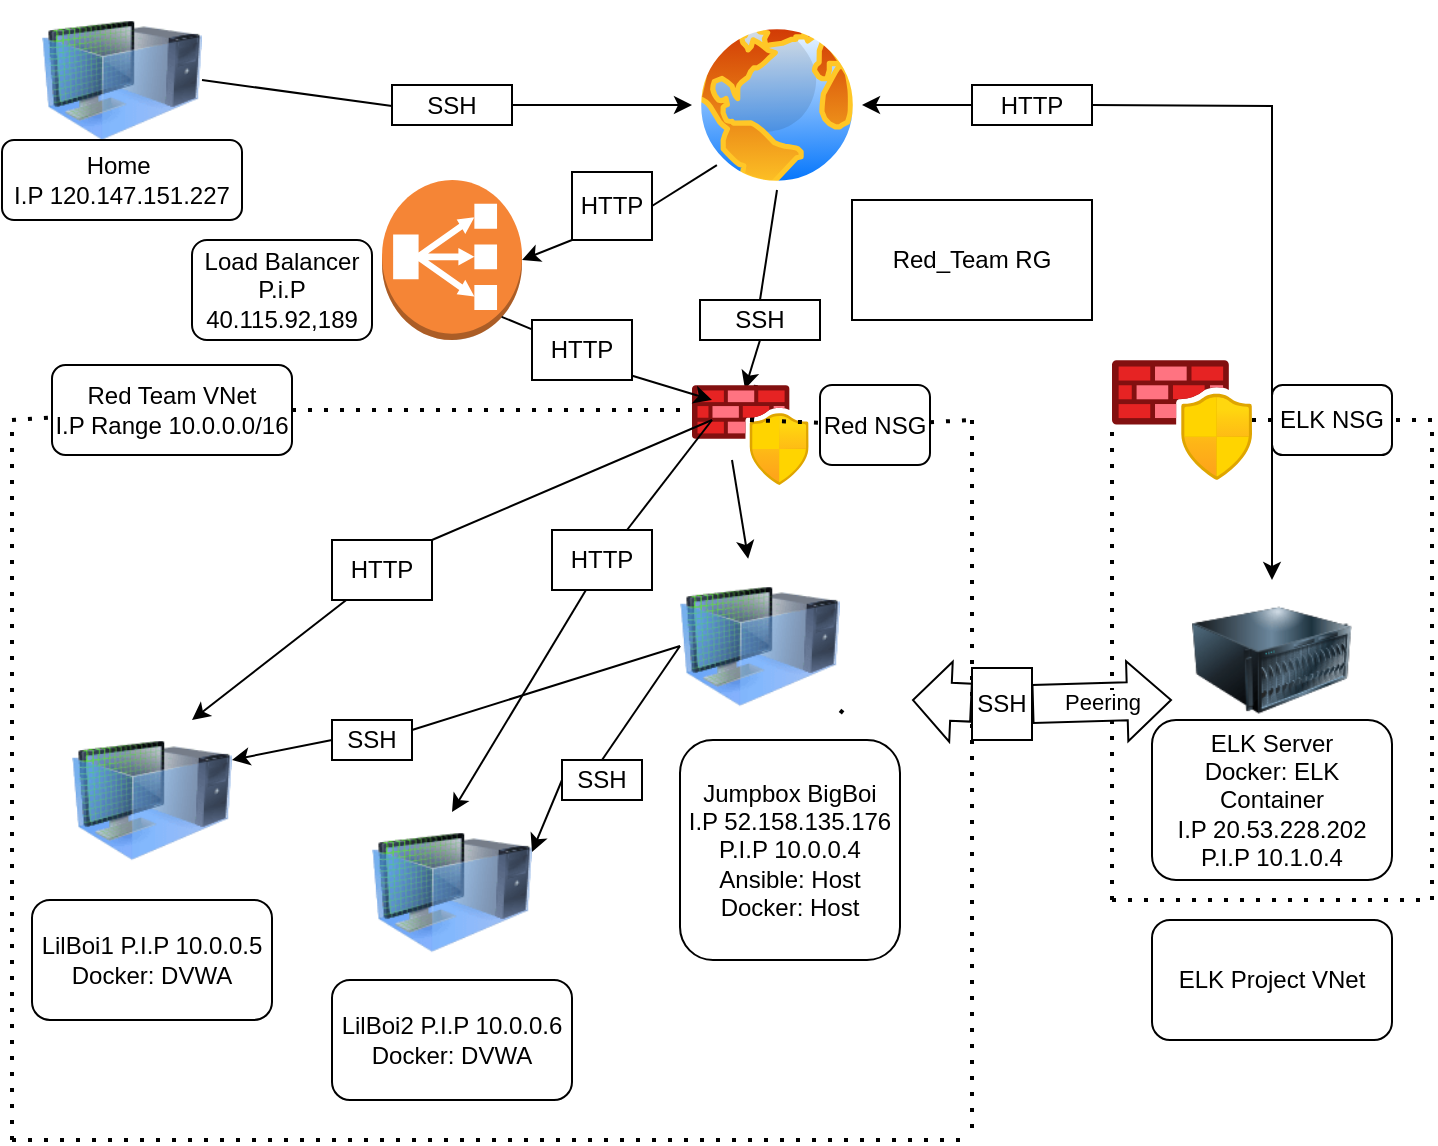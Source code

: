 <mxfile version="16.6.6" type="device"><diagram id="9qC_VnVYTzUWwAdhRu2u" name="Page-1"><mxGraphModel dx="973" dy="1530" grid="1" gridSize="10" guides="1" tooltips="1" connect="1" arrows="1" fold="1" page="1" pageScale="1" pageWidth="827" pageHeight="1169" math="0" shadow="0"><root><mxCell id="0"/><mxCell id="1" parent="0"/><mxCell id="bKMxjrz3Y7NnWNwnBGAj-1" value="" style="aspect=fixed;perimeter=ellipsePerimeter;html=1;align=center;shadow=0;dashed=0;spacingTop=3;image;image=img/lib/active_directory/internet_globe.svg;" parent="1" vertex="1"><mxGeometry x="350" width="85" height="85" as="geometry"/></mxCell><mxCell id="bKMxjrz3Y7NnWNwnBGAj-4" value="" style="image;html=1;image=img/lib/clip_art/computers/Virtual_Machine_128x128.png" parent="1" vertex="1"><mxGeometry x="344" y="270" width="80" height="86" as="geometry"/></mxCell><mxCell id="bKMxjrz3Y7NnWNwnBGAj-5" value="" style="image;html=1;image=img/lib/clip_art/computers/Virtual_Machine_128x128.png" parent="1" vertex="1"><mxGeometry x="40" y="350" width="80" height="80" as="geometry"/></mxCell><mxCell id="bKMxjrz3Y7NnWNwnBGAj-6" value="" style="image;html=1;image=img/lib/clip_art/computers/Virtual_Machine_128x128.png" parent="1" vertex="1"><mxGeometry x="190" y="396" width="80" height="80" as="geometry"/></mxCell><mxCell id="bKMxjrz3Y7NnWNwnBGAj-22" value="LilBoi2 P.I.P 10.0.0.6&lt;br&gt;Docker: DVWA" style="rounded=1;whiteSpace=wrap;html=1;" parent="1" vertex="1"><mxGeometry x="170" y="480" width="120" height="60" as="geometry"/></mxCell><mxCell id="bKMxjrz3Y7NnWNwnBGAj-23" value="LilBoi1 P.I.P 10.0.0.5&lt;br&gt;Docker: DVWA" style="rounded=1;whiteSpace=wrap;html=1;" parent="1" vertex="1"><mxGeometry x="20" y="440" width="120" height="60" as="geometry"/></mxCell><mxCell id="bKMxjrz3Y7NnWNwnBGAj-28" value="" style="endArrow=none;dashed=1;html=1;dashPattern=1 3;strokeWidth=2;rounded=0;startArrow=none;" parent="1" edge="1" source="bKMxjrz3Y7NnWNwnBGAj-31"><mxGeometry width="50" height="50" relative="1" as="geometry"><mxPoint x="379" y="200" as="sourcePoint"/><mxPoint x="490" y="200" as="targetPoint"/></mxGeometry></mxCell><mxCell id="bKMxjrz3Y7NnWNwnBGAj-29" value="" style="endArrow=none;dashed=1;html=1;dashPattern=1 3;strokeWidth=2;rounded=0;" parent="1" edge="1"><mxGeometry width="50" height="50" relative="1" as="geometry"><mxPoint x="10" y="560" as="sourcePoint"/><mxPoint x="490" y="560" as="targetPoint"/></mxGeometry></mxCell><mxCell id="bKMxjrz3Y7NnWNwnBGAj-30" value="" style="endArrow=none;dashed=1;html=1;dashPattern=1 3;strokeWidth=2;rounded=0;" parent="1" edge="1"><mxGeometry width="50" height="50" relative="1" as="geometry"><mxPoint x="490" y="200" as="sourcePoint"/><mxPoint x="490" y="560" as="targetPoint"/></mxGeometry></mxCell><mxCell id="bKMxjrz3Y7NnWNwnBGAj-33" value="Jumpbox BigBoi&lt;br&gt;I.P 52.158.135.176&lt;br&gt;P.I.P 10.0.0.4&lt;br&gt;Ansible: Host&lt;br&gt;Docker: Host" style="rounded=1;whiteSpace=wrap;html=1;" parent="1" vertex="1"><mxGeometry x="344" y="360" width="110" height="110" as="geometry"/></mxCell><mxCell id="bKMxjrz3Y7NnWNwnBGAj-35" value="Load Balancer P.i.P 40.115.92,189" style="rounded=1;whiteSpace=wrap;html=1;" parent="1" vertex="1"><mxGeometry x="100" y="110" width="90" height="50" as="geometry"/></mxCell><mxCell id="bKMxjrz3Y7NnWNwnBGAj-45" value="" style="endArrow=none;dashed=1;html=1;dashPattern=1 3;strokeWidth=2;rounded=0;" parent="1" edge="1"><mxGeometry width="50" height="50" relative="1" as="geometry"><mxPoint x="10" y="560" as="sourcePoint"/><mxPoint x="10" y="200" as="targetPoint"/></mxGeometry></mxCell><mxCell id="bKMxjrz3Y7NnWNwnBGAj-47" value="Red_Team RG" style="rounded=0;whiteSpace=wrap;html=1;" parent="1" vertex="1"><mxGeometry x="430" y="90" width="120" height="60" as="geometry"/></mxCell><mxCell id="0ulBPd_oOzCvHq74x2wq-12" value="" style="endArrow=classic;startArrow=none;html=1;rounded=0;exitX=0;exitY=0.5;exitDx=0;exitDy=0;entryX=1;entryY=0.25;entryDx=0;entryDy=0;" edge="1" parent="1" source="bKMxjrz3Y7NnWNwnBGAj-32" target="bKMxjrz3Y7NnWNwnBGAj-6"><mxGeometry width="50" height="50" relative="1" as="geometry"><mxPoint x="190" y="280" as="sourcePoint"/><mxPoint x="290" y="430" as="targetPoint"/></mxGeometry></mxCell><mxCell id="0ulBPd_oOzCvHq74x2wq-15" value="" style="endArrow=none;startArrow=none;html=1;rounded=0;entryX=0;entryY=0.5;entryDx=0;entryDy=0;exitX=1;exitY=0.25;exitDx=0;exitDy=0;" edge="1" parent="1" source="bKMxjrz3Y7NnWNwnBGAj-26" target="bKMxjrz3Y7NnWNwnBGAj-4"><mxGeometry width="50" height="50" relative="1" as="geometry"><mxPoint x="93.36" y="311.64" as="sourcePoint"/><mxPoint x="220.15" y="173.4" as="targetPoint"/><Array as="points"/></mxGeometry></mxCell><mxCell id="0ulBPd_oOzCvHq74x2wq-20" value="" style="endArrow=none;dashed=1;html=1;dashPattern=1 3;strokeWidth=2;rounded=0;startArrow=none;" edge="1" parent="1" source="0ulBPd_oOzCvHq74x2wq-8"><mxGeometry width="50" height="50" relative="1" as="geometry"><mxPoint x="230" y="200" as="sourcePoint"/><mxPoint x="380" y="200" as="targetPoint"/></mxGeometry></mxCell><mxCell id="bKMxjrz3Y7NnWNwnBGAj-2" value="" style="outlineConnect=0;dashed=0;verticalLabelPosition=bottom;verticalAlign=top;align=center;html=1;shape=mxgraph.aws3.classic_load_balancer;fillColor=#F58536;gradientColor=none;" parent="1" vertex="1"><mxGeometry x="195" y="80" width="70" height="80" as="geometry"/></mxCell><mxCell id="0ulBPd_oOzCvHq74x2wq-25" value="" style="endArrow=none;dashed=1;html=1;dashPattern=1 3;strokeWidth=2;rounded=0;startArrow=none;" edge="1" parent="1" source="bKMxjrz3Y7NnWNwnBGAj-44"><mxGeometry width="50" height="50" relative="1" as="geometry"><mxPoint x="10" y="200" as="sourcePoint"/><mxPoint x="360" y="195" as="targetPoint"/></mxGeometry></mxCell><mxCell id="0ulBPd_oOzCvHq74x2wq-26" value="" style="endArrow=classic;startArrow=none;html=1;rounded=0;entryX=0;entryY=0.5;entryDx=0;entryDy=0;exitX=1;exitY=0.5;exitDx=0;exitDy=0;" edge="1" parent="1" source="bKMxjrz3Y7NnWNwnBGAj-34" target="bKMxjrz3Y7NnWNwnBGAj-1"><mxGeometry width="50" height="50" relative="1" as="geometry"><mxPoint x="150" y="43" as="sourcePoint"/><mxPoint x="200" y="32.5" as="targetPoint"/></mxGeometry></mxCell><mxCell id="0ulBPd_oOzCvHq74x2wq-28" value="" style="image;html=1;image=img/lib/clip_art/computers/Virtual_Machine_128x128.png" vertex="1" parent="1"><mxGeometry x="25" y="-10" width="80" height="80" as="geometry"/></mxCell><mxCell id="0ulBPd_oOzCvHq74x2wq-29" value="Home&amp;nbsp;&lt;br&gt;I.P 120.147.151.227" style="rounded=1;whiteSpace=wrap;html=1;" vertex="1" parent="1"><mxGeometry x="5" y="60" width="120" height="40" as="geometry"/></mxCell><mxCell id="bKMxjrz3Y7NnWNwnBGAj-34" value="SSH" style="rounded=0;whiteSpace=wrap;html=1;" parent="1" vertex="1"><mxGeometry x="200" y="32.5" width="60" height="20" as="geometry"/></mxCell><mxCell id="0ulBPd_oOzCvHq74x2wq-36" value="" style="image;html=1;image=img/lib/clip_art/computers/Server_128x128.png" vertex="1" parent="1"><mxGeometry x="600" y="280" width="80" height="80" as="geometry"/></mxCell><mxCell id="0ulBPd_oOzCvHq74x2wq-37" value="" style="endArrow=none;dashed=1;html=1;dashPattern=1 3;strokeWidth=2;rounded=0;" edge="1" parent="1"><mxGeometry width="50" height="50" relative="1" as="geometry"><mxPoint x="560" y="440" as="sourcePoint"/><mxPoint x="560" y="200" as="targetPoint"/></mxGeometry></mxCell><mxCell id="0ulBPd_oOzCvHq74x2wq-38" value="" style="endArrow=none;dashed=1;html=1;dashPattern=1 3;strokeWidth=2;rounded=0;" edge="1" parent="1" source="bKMxjrz3Y7NnWNwnBGAj-4"><mxGeometry width="50" height="50" relative="1" as="geometry"><mxPoint x="380" y="400" as="sourcePoint"/><mxPoint x="430" y="350" as="targetPoint"/></mxGeometry></mxCell><mxCell id="0ulBPd_oOzCvHq74x2wq-39" value="" style="endArrow=none;dashed=1;html=1;dashPattern=1 3;strokeWidth=2;rounded=0;" edge="1" parent="1"><mxGeometry width="50" height="50" relative="1" as="geometry"><mxPoint x="560" y="440" as="sourcePoint"/><mxPoint x="720" y="440" as="targetPoint"/></mxGeometry></mxCell><mxCell id="0ulBPd_oOzCvHq74x2wq-40" value="" style="endArrow=none;dashed=1;html=1;dashPattern=1 3;strokeWidth=2;rounded=0;" edge="1" parent="1"><mxGeometry width="50" height="50" relative="1" as="geometry"><mxPoint x="720" y="440" as="sourcePoint"/><mxPoint x="720" y="200" as="targetPoint"/></mxGeometry></mxCell><mxCell id="0ulBPd_oOzCvHq74x2wq-41" value="" style="endArrow=none;dashed=1;html=1;dashPattern=1 3;strokeWidth=2;rounded=0;startArrow=none;" edge="1" parent="1" source="0ulBPd_oOzCvHq74x2wq-42"><mxGeometry width="50" height="50" relative="1" as="geometry"><mxPoint x="720" y="200" as="sourcePoint"/><mxPoint x="560" y="200" as="targetPoint"/></mxGeometry></mxCell><mxCell id="0ulBPd_oOzCvHq74x2wq-42" value="" style="aspect=fixed;html=1;points=[];align=center;image;fontSize=12;image=img/lib/azure2/networking/Azure_Firewall_Manager.svg;" vertex="1" parent="1"><mxGeometry x="560" y="170" width="70" height="60" as="geometry"/></mxCell><mxCell id="0ulBPd_oOzCvHq74x2wq-43" value="" style="endArrow=none;dashed=1;html=1;dashPattern=1 3;strokeWidth=2;rounded=0;startArrow=none;" edge="1" parent="1" source="0ulBPd_oOzCvHq74x2wq-44" target="0ulBPd_oOzCvHq74x2wq-42"><mxGeometry width="50" height="50" relative="1" as="geometry"><mxPoint x="720" y="200" as="sourcePoint"/><mxPoint x="560" y="200" as="targetPoint"/></mxGeometry></mxCell><mxCell id="0ulBPd_oOzCvHq74x2wq-44" value="ELK NSG" style="rounded=1;whiteSpace=wrap;html=1;" vertex="1" parent="1"><mxGeometry x="640" y="182.5" width="60" height="35" as="geometry"/></mxCell><mxCell id="0ulBPd_oOzCvHq74x2wq-45" value="" style="endArrow=none;dashed=1;html=1;dashPattern=1 3;strokeWidth=2;rounded=0;" edge="1" parent="1" target="0ulBPd_oOzCvHq74x2wq-44"><mxGeometry width="50" height="50" relative="1" as="geometry"><mxPoint x="720" y="200" as="sourcePoint"/><mxPoint x="630" y="200" as="targetPoint"/></mxGeometry></mxCell><mxCell id="0ulBPd_oOzCvHq74x2wq-46" value="" style="endArrow=classic;startArrow=none;html=1;rounded=0;entryX=1;entryY=0.5;entryDx=0;entryDy=0;" edge="1" parent="1" source="0ulBPd_oOzCvHq74x2wq-89" target="bKMxjrz3Y7NnWNwnBGAj-1"><mxGeometry width="50" height="50" relative="1" as="geometry"><mxPoint x="510" y="43.352" as="sourcePoint"/><mxPoint x="430" y="140" as="targetPoint"/><Array as="points"/></mxGeometry></mxCell><mxCell id="0ulBPd_oOzCvHq74x2wq-50" value="" style="endArrow=none;startArrow=classic;html=1;rounded=0;entryX=1;entryY=0.5;entryDx=0;entryDy=0;" edge="1" parent="1" source="0ulBPd_oOzCvHq74x2wq-36" target="0ulBPd_oOzCvHq74x2wq-89"><mxGeometry width="50" height="50" relative="1" as="geometry"><mxPoint x="640" y="280" as="sourcePoint"/><mxPoint x="580" y="43.75" as="targetPoint"/><Array as="points"><mxPoint x="640" y="43"/></Array></mxGeometry></mxCell><mxCell id="0ulBPd_oOzCvHq74x2wq-51" value="Peering" style="shape=flexArrow;endArrow=classic;startArrow=none;html=1;rounded=0;width=19;endSize=6.97;exitX=1;exitY=0.5;exitDx=0;exitDy=0;" edge="1" parent="1" source="0ulBPd_oOzCvHq74x2wq-71"><mxGeometry width="100" height="100" relative="1" as="geometry"><mxPoint x="460" y="340" as="sourcePoint"/><mxPoint x="590" y="340" as="targetPoint"/></mxGeometry></mxCell><mxCell id="0ulBPd_oOzCvHq74x2wq-52" value="ELK Server&lt;br&gt;Docker: ELK Container&lt;br&gt;I.P 20.53.228.202&lt;br&gt;P.I.P 10.1.0.4" style="rounded=1;whiteSpace=wrap;html=1;" vertex="1" parent="1"><mxGeometry x="580" y="350" width="120" height="80" as="geometry"/></mxCell><mxCell id="0ulBPd_oOzCvHq74x2wq-53" value="SSH" style="rounded=0;whiteSpace=wrap;html=1;" vertex="1" parent="1"><mxGeometry x="354" y="140" width="60" height="20" as="geometry"/></mxCell><mxCell id="0ulBPd_oOzCvHq74x2wq-54" value="" style="endArrow=none;startArrow=classic;html=1;rounded=0;entryX=0.5;entryY=1;entryDx=0;entryDy=0;exitX=0.454;exitY=0.04;exitDx=0;exitDy=0;exitPerimeter=0;" edge="1" parent="1" source="0ulBPd_oOzCvHq74x2wq-8" target="0ulBPd_oOzCvHq74x2wq-53"><mxGeometry width="50" height="50" relative="1" as="geometry"><mxPoint x="376.482" y="222" as="sourcePoint"/><mxPoint x="392.5" y="85" as="targetPoint"/></mxGeometry></mxCell><mxCell id="0ulBPd_oOzCvHq74x2wq-55" value="ELK Project VNet" style="rounded=1;whiteSpace=wrap;html=1;" vertex="1" parent="1"><mxGeometry x="580" y="450" width="120" height="60" as="geometry"/></mxCell><mxCell id="0ulBPd_oOzCvHq74x2wq-57" value="" style="endArrow=none;html=1;rounded=0;entryX=1;entryY=0.5;entryDx=0;entryDy=0;" edge="1" parent="1" target="0ulBPd_oOzCvHq74x2wq-28"><mxGeometry width="50" height="50" relative="1" as="geometry"><mxPoint x="200" y="43" as="sourcePoint"/><mxPoint x="410" y="300" as="targetPoint"/></mxGeometry></mxCell><mxCell id="0ulBPd_oOzCvHq74x2wq-8" value="" style="aspect=fixed;html=1;points=[];align=center;image;fontSize=12;image=img/lib/azure2/networking/Azure_Firewall_Manager.svg;" vertex="1" parent="1"><mxGeometry x="350" y="182.5" width="58.33" height="50" as="geometry"/></mxCell><mxCell id="bKMxjrz3Y7NnWNwnBGAj-26" value="SSH" style="rounded=0;whiteSpace=wrap;html=1;" parent="1" vertex="1"><mxGeometry x="170" y="350" width="40" height="20" as="geometry"/></mxCell><mxCell id="0ulBPd_oOzCvHq74x2wq-60" value="" style="endArrow=none;startArrow=classic;html=1;rounded=0;entryX=0;entryY=0.5;entryDx=0;entryDy=0;exitX=1;exitY=0.25;exitDx=0;exitDy=0;" edge="1" parent="1" source="bKMxjrz3Y7NnWNwnBGAj-5" target="bKMxjrz3Y7NnWNwnBGAj-26"><mxGeometry width="50" height="50" relative="1" as="geometry"><mxPoint x="130" y="350.0" as="sourcePoint"/><mxPoint x="350" y="353.0" as="targetPoint"/><Array as="points"/></mxGeometry></mxCell><mxCell id="bKMxjrz3Y7NnWNwnBGAj-32" value="SSH" style="rounded=0;whiteSpace=wrap;html=1;" parent="1" vertex="1"><mxGeometry x="285" y="370" width="40" height="20" as="geometry"/></mxCell><mxCell id="0ulBPd_oOzCvHq74x2wq-61" value="" style="endArrow=none;startArrow=none;html=1;rounded=0;exitX=0;exitY=0.5;exitDx=0;exitDy=0;entryX=0.5;entryY=0;entryDx=0;entryDy=0;" edge="1" parent="1" source="bKMxjrz3Y7NnWNwnBGAj-4" target="bKMxjrz3Y7NnWNwnBGAj-32"><mxGeometry width="50" height="50" relative="1" as="geometry"><mxPoint x="350" y="353.0" as="sourcePoint"/><mxPoint x="270" y="390.0" as="targetPoint"/></mxGeometry></mxCell><mxCell id="0ulBPd_oOzCvHq74x2wq-63" value="" style="endArrow=classic;html=1;rounded=0;entryX=0.75;entryY=0;entryDx=0;entryDy=0;startArrow=none;" edge="1" parent="1" target="bKMxjrz3Y7NnWNwnBGAj-5"><mxGeometry width="50" height="50" relative="1" as="geometry"><mxPoint x="190" y="280" as="sourcePoint"/><mxPoint x="-370" y="480" as="targetPoint"/><Array as="points"/></mxGeometry></mxCell><mxCell id="0ulBPd_oOzCvHq74x2wq-64" value="" style="endArrow=classic;html=1;rounded=0;entryX=0.5;entryY=0;entryDx=0;entryDy=0;startArrow=none;" edge="1" parent="1" target="bKMxjrz3Y7NnWNwnBGAj-6"><mxGeometry width="50" height="50" relative="1" as="geometry"><mxPoint x="300" y="280" as="sourcePoint"/><mxPoint x="-60" y="280" as="targetPoint"/></mxGeometry></mxCell><mxCell id="0ulBPd_oOzCvHq74x2wq-65" value="HTTP" style="rounded=0;whiteSpace=wrap;html=1;" vertex="1" parent="1"><mxGeometry x="170" y="260" width="50" height="30" as="geometry"/></mxCell><mxCell id="0ulBPd_oOzCvHq74x2wq-67" value="" style="endArrow=none;html=1;rounded=0;exitX=0.171;exitY=0.35;exitDx=0;exitDy=0;exitPerimeter=0;entryX=1;entryY=0;entryDx=0;entryDy=0;" edge="1" parent="1" source="0ulBPd_oOzCvHq74x2wq-8" target="0ulBPd_oOzCvHq74x2wq-65"><mxGeometry width="50" height="50" relative="1" as="geometry"><mxPoint x="175.15" y="168.4" as="sourcePoint"/><mxPoint x="190" y="270" as="targetPoint"/><Array as="points"/></mxGeometry></mxCell><mxCell id="0ulBPd_oOzCvHq74x2wq-68" value="HTTP" style="rounded=0;whiteSpace=wrap;html=1;" vertex="1" parent="1"><mxGeometry x="280" y="255" width="50" height="30" as="geometry"/></mxCell><mxCell id="0ulBPd_oOzCvHq74x2wq-71" value="SSH" style="rounded=0;whiteSpace=wrap;html=1;" vertex="1" parent="1"><mxGeometry x="490" y="324" width="30" height="36" as="geometry"/></mxCell><mxCell id="0ulBPd_oOzCvHq74x2wq-72" value="" style="shape=flexArrow;endArrow=none;startArrow=classic;html=1;rounded=0;width=19;endSize=6.97;" edge="1" parent="1" target="0ulBPd_oOzCvHq74x2wq-71"><mxGeometry width="100" height="100" relative="1" as="geometry"><mxPoint x="460" y="340.0" as="sourcePoint"/><mxPoint x="590" y="340.0" as="targetPoint"/></mxGeometry></mxCell><mxCell id="bKMxjrz3Y7NnWNwnBGAj-31" value="Red NSG" style="rounded=1;whiteSpace=wrap;html=1;" parent="1" vertex="1"><mxGeometry x="414" y="182.5" width="55" height="40" as="geometry"/></mxCell><mxCell id="0ulBPd_oOzCvHq74x2wq-75" value="" style="endArrow=none;dashed=1;html=1;dashPattern=1 3;strokeWidth=2;rounded=0;startArrow=none;" edge="1" parent="1" target="bKMxjrz3Y7NnWNwnBGAj-31"><mxGeometry width="50" height="50" relative="1" as="geometry"><mxPoint x="379" y="200" as="sourcePoint"/><mxPoint x="490" y="200" as="targetPoint"/></mxGeometry></mxCell><mxCell id="0ulBPd_oOzCvHq74x2wq-76" value="" style="endArrow=classic;html=1;rounded=0;exitX=0;exitY=1;exitDx=0;exitDy=0;entryX=1;entryY=0.5;entryDx=0;entryDy=0;entryPerimeter=0;startArrow=none;" edge="1" parent="1" source="0ulBPd_oOzCvHq74x2wq-86" target="bKMxjrz3Y7NnWNwnBGAj-2"><mxGeometry width="50" height="50" relative="1" as="geometry"><mxPoint x="255" y="300" as="sourcePoint"/><mxPoint x="230" y="150" as="targetPoint"/></mxGeometry></mxCell><mxCell id="bKMxjrz3Y7NnWNwnBGAj-44" value="Red Team VNet &lt;br&gt;I.P Range 10.0.0.0/16" style="rounded=1;whiteSpace=wrap;html=1;" parent="1" vertex="1"><mxGeometry x="30" y="172.5" width="120" height="45" as="geometry"/></mxCell><mxCell id="0ulBPd_oOzCvHq74x2wq-77" value="" style="endArrow=none;dashed=1;html=1;dashPattern=1 3;strokeWidth=2;rounded=0;" edge="1" parent="1" target="bKMxjrz3Y7NnWNwnBGAj-44"><mxGeometry width="50" height="50" relative="1" as="geometry"><mxPoint x="10" y="200" as="sourcePoint"/><mxPoint x="220" y="200" as="targetPoint"/></mxGeometry></mxCell><mxCell id="0ulBPd_oOzCvHq74x2wq-80" value="" style="endArrow=none;html=1;rounded=0;exitX=0.75;exitY=0;exitDx=0;exitDy=0;" edge="1" parent="1" source="0ulBPd_oOzCvHq74x2wq-68"><mxGeometry width="50" height="50" relative="1" as="geometry"><mxPoint x="530" y="350" as="sourcePoint"/><mxPoint x="360" y="200" as="targetPoint"/></mxGeometry></mxCell><mxCell id="0ulBPd_oOzCvHq74x2wq-81" value="" style="endArrow=classic;html=1;rounded=0;exitX=0.855;exitY=0.855;exitDx=0;exitDy=0;exitPerimeter=0;startArrow=none;" edge="1" parent="1" source="0ulBPd_oOzCvHq74x2wq-84"><mxGeometry width="50" height="50" relative="1" as="geometry"><mxPoint x="530" y="350" as="sourcePoint"/><mxPoint x="360" y="190" as="targetPoint"/></mxGeometry></mxCell><mxCell id="0ulBPd_oOzCvHq74x2wq-82" value="" style="endArrow=none;html=1;rounded=0;exitX=0.5;exitY=1;exitDx=0;exitDy=0;entryX=0.5;entryY=0;entryDx=0;entryDy=0;" edge="1" parent="1" source="bKMxjrz3Y7NnWNwnBGAj-1" target="0ulBPd_oOzCvHq74x2wq-53"><mxGeometry width="50" height="50" relative="1" as="geometry"><mxPoint x="530" y="350" as="sourcePoint"/><mxPoint x="580" y="300" as="targetPoint"/></mxGeometry></mxCell><mxCell id="0ulBPd_oOzCvHq74x2wq-84" value="HTTP" style="rounded=0;whiteSpace=wrap;html=1;" vertex="1" parent="1"><mxGeometry x="270" y="150" width="50" height="30" as="geometry"/></mxCell><mxCell id="0ulBPd_oOzCvHq74x2wq-85" value="" style="endArrow=none;html=1;rounded=0;exitX=0.855;exitY=0.855;exitDx=0;exitDy=0;exitPerimeter=0;" edge="1" parent="1" source="bKMxjrz3Y7NnWNwnBGAj-2" target="0ulBPd_oOzCvHq74x2wq-84"><mxGeometry width="50" height="50" relative="1" as="geometry"><mxPoint x="254.85" y="148.4" as="sourcePoint"/><mxPoint x="360" y="190" as="targetPoint"/></mxGeometry></mxCell><mxCell id="0ulBPd_oOzCvHq74x2wq-86" value="HTTP" style="rounded=0;whiteSpace=wrap;html=1;" vertex="1" parent="1"><mxGeometry x="290" y="76" width="40" height="34" as="geometry"/></mxCell><mxCell id="0ulBPd_oOzCvHq74x2wq-87" value="" style="endArrow=none;html=1;rounded=0;exitX=0;exitY=1;exitDx=0;exitDy=0;entryX=1;entryY=0.5;entryDx=0;entryDy=0;entryPerimeter=0;" edge="1" parent="1" source="bKMxjrz3Y7NnWNwnBGAj-1" target="0ulBPd_oOzCvHq74x2wq-86"><mxGeometry width="50" height="50" relative="1" as="geometry"><mxPoint x="362.448" y="72.552" as="sourcePoint"/><mxPoint x="265" y="120" as="targetPoint"/></mxGeometry></mxCell><mxCell id="0ulBPd_oOzCvHq74x2wq-88" value="" style="endArrow=classic;html=1;rounded=0;entryX=0.426;entryY=-0.007;entryDx=0;entryDy=0;entryPerimeter=0;" edge="1" parent="1" target="bKMxjrz3Y7NnWNwnBGAj-4"><mxGeometry width="50" height="50" relative="1" as="geometry"><mxPoint x="370" y="220" as="sourcePoint"/><mxPoint x="580" y="300" as="targetPoint"/></mxGeometry></mxCell><mxCell id="0ulBPd_oOzCvHq74x2wq-89" value="HTTP" style="rounded=0;whiteSpace=wrap;html=1;" vertex="1" parent="1"><mxGeometry x="490" y="32.5" width="60" height="20" as="geometry"/></mxCell></root></mxGraphModel></diagram></mxfile>